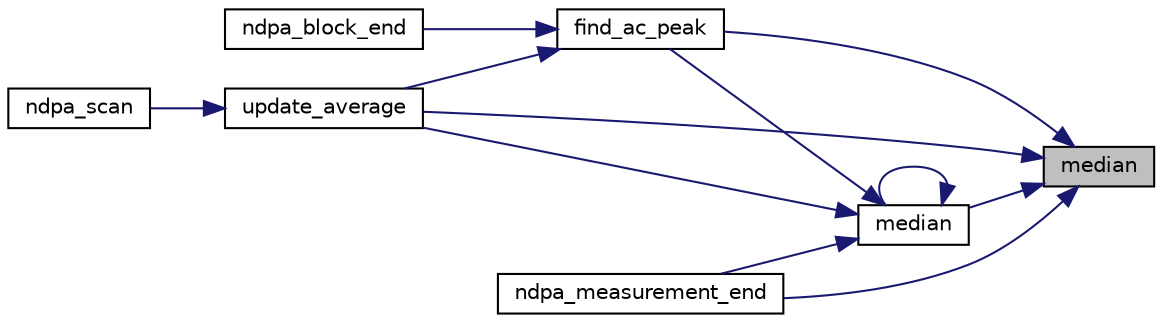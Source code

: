 digraph "median"
{
 // LATEX_PDF_SIZE
  edge [fontname="Helvetica",fontsize="10",labelfontname="Helvetica",labelfontsize="10"];
  node [fontname="Helvetica",fontsize="10",shape=record];
  rankdir="RL";
  Node1 [label="median",height=0.2,width=0.4,color="black", fillcolor="grey75", style="filled", fontcolor="black",tooltip="Returns the median of the specified vector of size n."];
  Node1 -> Node2 [dir="back",color="midnightblue",fontsize="10",style="solid",fontname="Helvetica"];
  Node2 [label="find_ac_peak",height=0.2,width=0.4,color="black", fillcolor="white", style="filled",URL="$ndpa__tools_8h.html#a40fe109609d9d6d6e5c032cd6caa0719",tooltip="Returning a data window (q1, q2) in scany containing the points above half height around the specifie..."];
  Node2 -> Node3 [dir="back",color="midnightblue",fontsize="10",style="solid",fontname="Helvetica"];
  Node3 [label="ndpa_block_end",height=0.2,width=0.4,color="black", fillcolor="white", style="filled",URL="$ndpa_8h.html#af7418c4e788a4841515797272d65b82d",tooltip="End of measurement block processing. Finding AC and PC peaks in the averaged data."];
  Node2 -> Node4 [dir="back",color="midnightblue",fontsize="10",style="solid",fontname="Helvetica"];
  Node4 [label="update_average",height=0.2,width=0.4,color="black", fillcolor="white", style="filled",URL="$ndpa__tools_8h.html#a4c8c46c43f5a98069e303f05daeb8cf5",tooltip="Find AC peak in interpolated data in __ndpa_y, use it as an offset to merge to current average data s..."];
  Node4 -> Node5 [dir="back",color="midnightblue",fontsize="10",style="solid",fontname="Helvetica"];
  Node5 [label="ndpa_scan",height=0.2,width=0.4,color="black", fillcolor="white", style="filled",URL="$ndpa_8h.html#aafa296477a207bc42f6fc57df4aaa517",tooltip="Called after new scan data presented within __ndpa_x0 and __ndpa_y0."];
  Node1 -> Node6 [dir="back",color="midnightblue",fontsize="10",style="solid",fontname="Helvetica"];
  Node6 [label="median",height=0.2,width=0.4,color="black", fillcolor="white", style="filled",URL="$ndpa__tools_8h.html#ac8a2f1276b7638e65fdca585eecb0e92",tooltip="Returns the median of the specified vector of size n."];
  Node6 -> Node2 [dir="back",color="midnightblue",fontsize="10",style="solid",fontname="Helvetica"];
  Node6 -> Node6 [dir="back",color="midnightblue",fontsize="10",style="solid",fontname="Helvetica"];
  Node6 -> Node7 [dir="back",color="midnightblue",fontsize="10",style="solid",fontname="Helvetica"];
  Node7 [label="ndpa_measurement_end",height=0.2,width=0.4,color="black", fillcolor="white", style="filled",URL="$ndpa_8h.html#ae0e20c51ab9c3501771684593a00a145",tooltip="End of measurement. Returning aggregated corneal thickness, etc."];
  Node6 -> Node4 [dir="back",color="midnightblue",fontsize="10",style="solid",fontname="Helvetica"];
  Node1 -> Node7 [dir="back",color="midnightblue",fontsize="10",style="solid",fontname="Helvetica"];
  Node1 -> Node4 [dir="back",color="midnightblue",fontsize="10",style="solid",fontname="Helvetica"];
}
